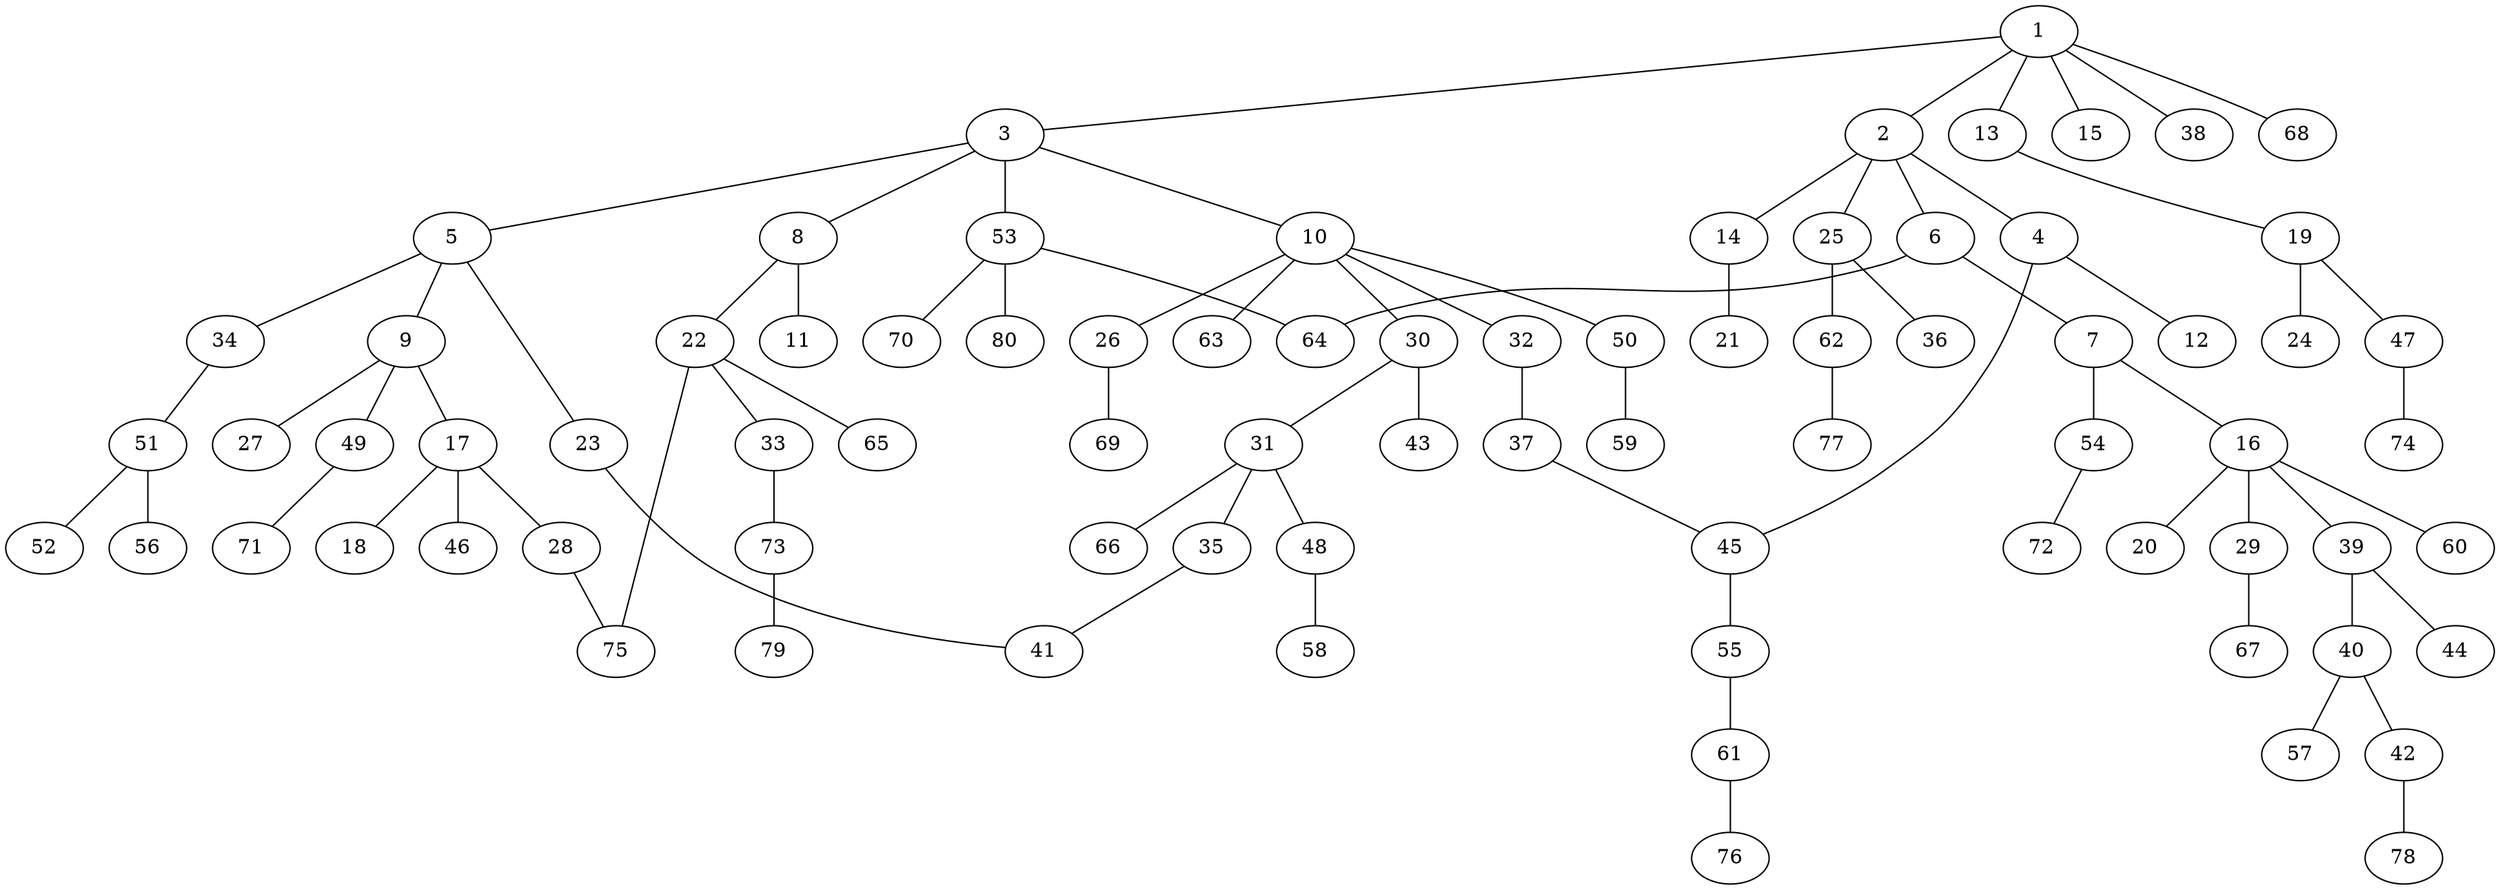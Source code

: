graph graphname {1--2
1--3
1--13
1--15
1--38
1--68
2--4
2--6
2--14
2--25
3--5
3--8
3--10
3--53
4--12
4--45
5--9
5--23
5--34
6--7
6--64
7--16
7--54
8--11
8--22
9--17
9--27
9--49
10--26
10--30
10--32
10--50
10--63
13--19
14--21
16--20
16--29
16--39
16--60
17--18
17--28
17--46
19--24
19--47
22--33
22--65
22--75
23--41
25--36
25--62
26--69
28--75
29--67
30--31
30--43
31--35
31--48
31--66
32--37
33--73
34--51
35--41
37--45
39--40
39--44
40--42
40--57
42--78
45--55
47--74
48--58
49--71
50--59
51--52
51--56
53--64
53--70
53--80
54--72
55--61
61--76
62--77
73--79
}